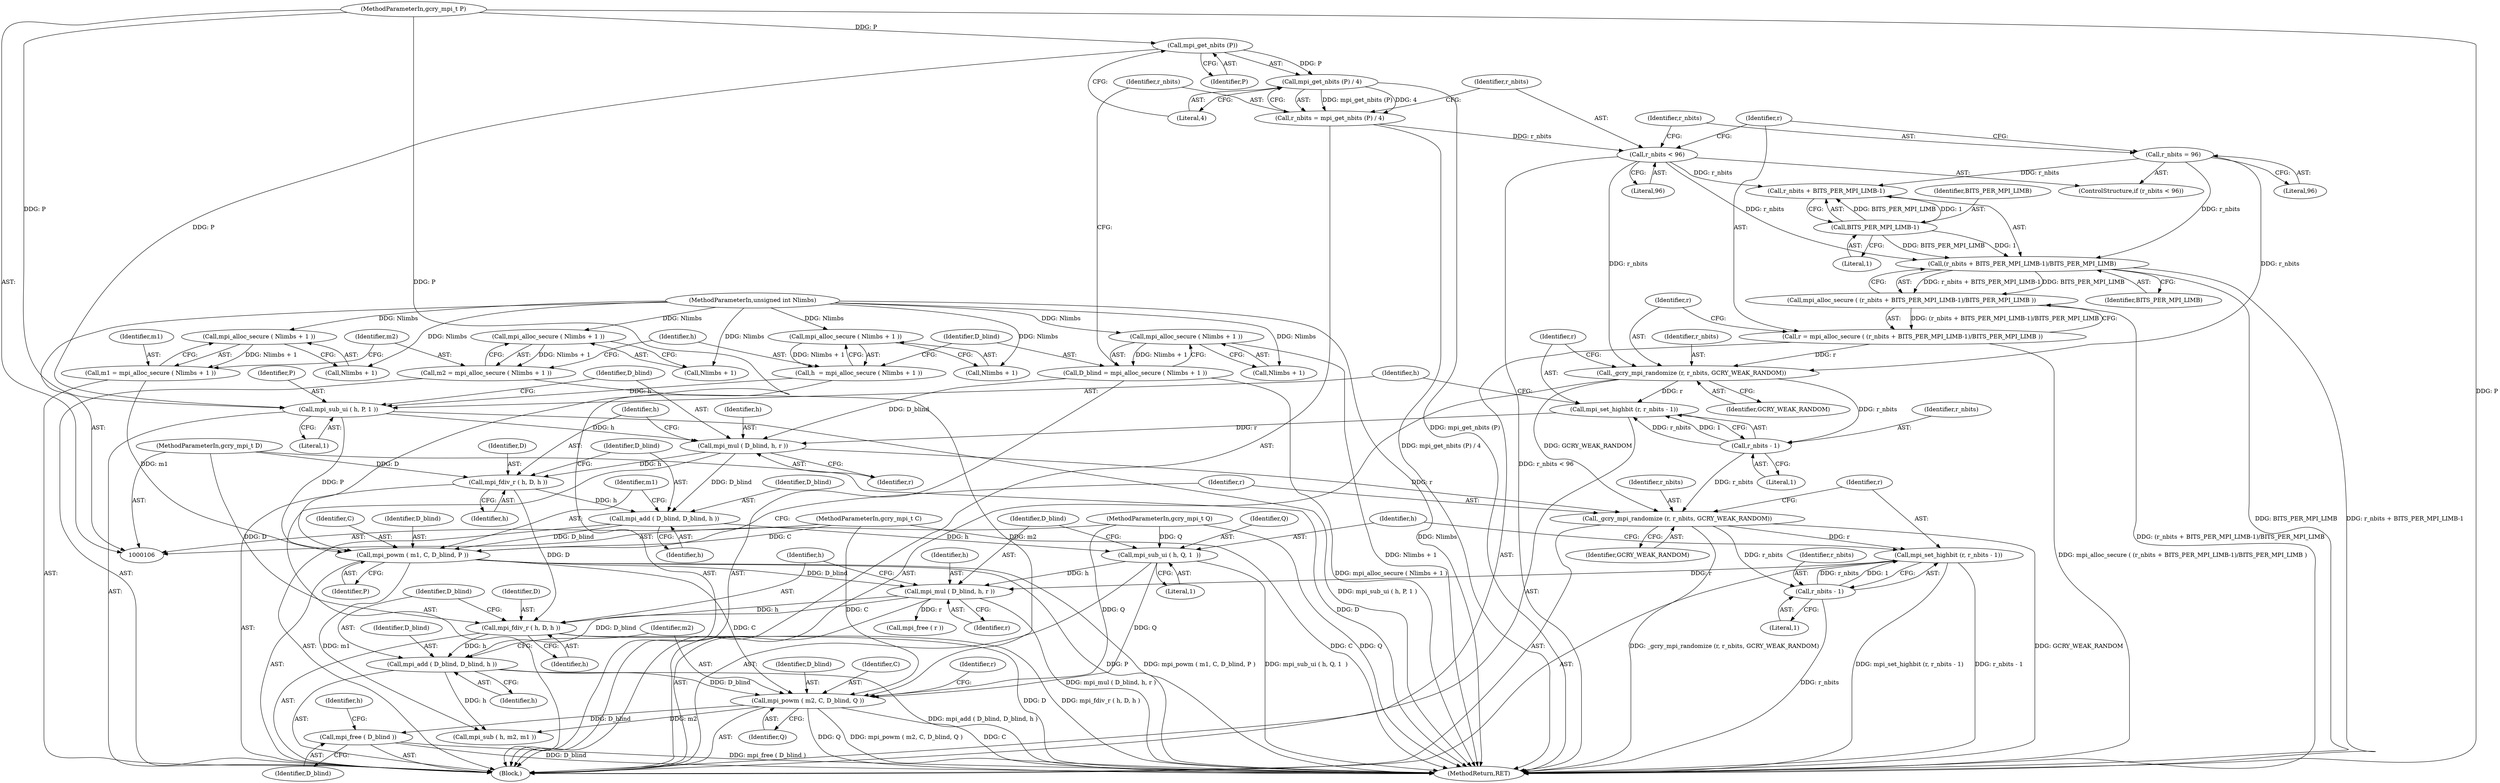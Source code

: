 digraph "0_gnupg_8725c99ffa41778f382ca97233183bcd687bb0ce@API" {
"1000230" [label="(Call,mpi_free ( D_blind ))"];
"1000223" [label="(Call,mpi_powm ( m2, C, D_blind, Q ))"];
"1000123" [label="(Call,m2 = mpi_alloc_secure ( Nlimbs + 1 ))"];
"1000125" [label="(Call,mpi_alloc_secure ( Nlimbs + 1 ))"];
"1000110" [label="(MethodParameterIn,unsigned int Nlimbs)"];
"1000193" [label="(Call,mpi_powm ( m1, C, D_blind, P ))"];
"1000116" [label="(Call,m1 = mpi_alloc_secure ( Nlimbs + 1 ))"];
"1000118" [label="(Call,mpi_alloc_secure ( Nlimbs + 1 ))"];
"1000108" [label="(MethodParameterIn,gcry_mpi_t C)"];
"1000189" [label="(Call,mpi_add ( D_blind, D_blind, h ))"];
"1000181" [label="(Call,mpi_mul ( D_blind, h, r ))"];
"1000137" [label="(Call,D_blind = mpi_alloc_secure ( Nlimbs + 1 ))"];
"1000139" [label="(Call,mpi_alloc_secure ( Nlimbs + 1 ))"];
"1000177" [label="(Call,mpi_sub_ui ( h, P, 1 ))"];
"1000130" [label="(Call,h  = mpi_alloc_secure ( Nlimbs + 1 ))"];
"1000132" [label="(Call,mpi_alloc_secure ( Nlimbs + 1 ))"];
"1000148" [label="(Call,mpi_get_nbits (P))"];
"1000111" [label="(MethodParameterIn,gcry_mpi_t P)"];
"1000172" [label="(Call,mpi_set_highbit (r, r_nbits - 1))"];
"1000168" [label="(Call,_gcry_mpi_randomize (r, r_nbits, GCRY_WEAK_RANDOM))"];
"1000158" [label="(Call,r = mpi_alloc_secure ( (r_nbits + BITS_PER_MPI_LIMB-1)/BITS_PER_MPI_LIMB ))"];
"1000160" [label="(Call,mpi_alloc_secure ( (r_nbits + BITS_PER_MPI_LIMB-1)/BITS_PER_MPI_LIMB ))"];
"1000161" [label="(Call,(r_nbits + BITS_PER_MPI_LIMB-1)/BITS_PER_MPI_LIMB)"];
"1000152" [label="(Call,r_nbits < 96)"];
"1000145" [label="(Call,r_nbits = mpi_get_nbits (P) / 4)"];
"1000147" [label="(Call,mpi_get_nbits (P) / 4)"];
"1000155" [label="(Call,r_nbits = 96)"];
"1000164" [label="(Call,BITS_PER_MPI_LIMB-1)"];
"1000174" [label="(Call,r_nbits - 1)"];
"1000185" [label="(Call,mpi_fdiv_r ( h, D, h ))"];
"1000109" [label="(MethodParameterIn,gcry_mpi_t D)"];
"1000219" [label="(Call,mpi_add ( D_blind, D_blind, h ))"];
"1000211" [label="(Call,mpi_mul ( D_blind, h, r ))"];
"1000207" [label="(Call,mpi_sub_ui ( h, Q, 1  ))"];
"1000112" [label="(MethodParameterIn,gcry_mpi_t Q)"];
"1000202" [label="(Call,mpi_set_highbit (r, r_nbits - 1))"];
"1000198" [label="(Call,_gcry_mpi_randomize (r, r_nbits, GCRY_WEAK_RANDOM))"];
"1000204" [label="(Call,r_nbits - 1)"];
"1000215" [label="(Call,mpi_fdiv_r ( h, D, h ))"];
"1000232" [label="(Call,mpi_sub ( h, m2, m1 ))"];
"1000230" [label="(Call,mpi_free ( D_blind ))"];
"1000181" [label="(Call,mpi_mul ( D_blind, h, r ))"];
"1000139" [label="(Call,mpi_alloc_secure ( Nlimbs + 1 ))"];
"1000126" [label="(Call,Nlimbs + 1)"];
"1000177" [label="(Call,mpi_sub_ui ( h, P, 1 ))"];
"1000217" [label="(Identifier,D)"];
"1000201" [label="(Identifier,GCRY_WEAK_RANDOM)"];
"1000149" [label="(Identifier,P)"];
"1000206" [label="(Literal,1)"];
"1000209" [label="(Identifier,Q)"];
"1000182" [label="(Identifier,D_blind)"];
"1000157" [label="(Literal,96)"];
"1000131" [label="(Identifier,h)"];
"1000211" [label="(Call,mpi_mul ( D_blind, h, r ))"];
"1000221" [label="(Identifier,D_blind)"];
"1000219" [label="(Call,mpi_add ( D_blind, D_blind, h ))"];
"1000158" [label="(Call,r = mpi_alloc_secure ( (r_nbits + BITS_PER_MPI_LIMB-1)/BITS_PER_MPI_LIMB ))"];
"1000199" [label="(Identifier,r)"];
"1000132" [label="(Call,mpi_alloc_secure ( Nlimbs + 1 ))"];
"1000125" [label="(Call,mpi_alloc_secure ( Nlimbs + 1 ))"];
"1000159" [label="(Identifier,r)"];
"1000183" [label="(Identifier,h)"];
"1000204" [label="(Call,r_nbits - 1)"];
"1000184" [label="(Identifier,r)"];
"1000161" [label="(Call,(r_nbits + BITS_PER_MPI_LIMB-1)/BITS_PER_MPI_LIMB)"];
"1000146" [label="(Identifier,r_nbits)"];
"1000178" [label="(Identifier,h)"];
"1000226" [label="(Identifier,D_blind)"];
"1000110" [label="(MethodParameterIn,unsigned int Nlimbs)"];
"1000196" [label="(Identifier,D_blind)"];
"1000233" [label="(Identifier,h)"];
"1000203" [label="(Identifier,r)"];
"1000187" [label="(Identifier,D)"];
"1000119" [label="(Call,Nlimbs + 1)"];
"1000228" [label="(Call,mpi_free ( r ))"];
"1000225" [label="(Identifier,C)"];
"1000190" [label="(Identifier,D_blind)"];
"1000160" [label="(Call,mpi_alloc_secure ( (r_nbits + BITS_PER_MPI_LIMB-1)/BITS_PER_MPI_LIMB ))"];
"1000166" [label="(Literal,1)"];
"1000174" [label="(Call,r_nbits - 1)"];
"1000153" [label="(Identifier,r_nbits)"];
"1000167" [label="(Identifier,BITS_PER_MPI_LIMB)"];
"1000223" [label="(Call,mpi_powm ( m2, C, D_blind, Q ))"];
"1000130" [label="(Call,h  = mpi_alloc_secure ( Nlimbs + 1 ))"];
"1000170" [label="(Identifier,r_nbits)"];
"1000168" [label="(Call,_gcry_mpi_randomize (r, r_nbits, GCRY_WEAK_RANDOM))"];
"1000215" [label="(Call,mpi_fdiv_r ( h, D, h ))"];
"1000188" [label="(Identifier,h)"];
"1000180" [label="(Literal,1)"];
"1000208" [label="(Identifier,h)"];
"1000133" [label="(Call,Nlimbs + 1)"];
"1000185" [label="(Call,mpi_fdiv_r ( h, D, h ))"];
"1000218" [label="(Identifier,h)"];
"1000109" [label="(MethodParameterIn,gcry_mpi_t D)"];
"1000154" [label="(Literal,96)"];
"1000112" [label="(MethodParameterIn,gcry_mpi_t Q)"];
"1000193" [label="(Call,mpi_powm ( m1, C, D_blind, P ))"];
"1000118" [label="(Call,mpi_alloc_secure ( Nlimbs + 1 ))"];
"1000155" [label="(Call,r_nbits = 96)"];
"1000213" [label="(Identifier,h)"];
"1000111" [label="(MethodParameterIn,gcry_mpi_t P)"];
"1000145" [label="(Call,r_nbits = mpi_get_nbits (P) / 4)"];
"1000137" [label="(Call,D_blind = mpi_alloc_secure ( Nlimbs + 1 ))"];
"1000123" [label="(Call,m2 = mpi_alloc_secure ( Nlimbs + 1 ))"];
"1000200" [label="(Identifier,r_nbits)"];
"1000162" [label="(Call,r_nbits + BITS_PER_MPI_LIMB-1)"];
"1000210" [label="(Literal,1)"];
"1000117" [label="(Identifier,m1)"];
"1000212" [label="(Identifier,D_blind)"];
"1000152" [label="(Call,r_nbits < 96)"];
"1000220" [label="(Identifier,D_blind)"];
"1000164" [label="(Call,BITS_PER_MPI_LIMB-1)"];
"1000147" [label="(Call,mpi_get_nbits (P) / 4)"];
"1000195" [label="(Identifier,C)"];
"1000205" [label="(Identifier,r_nbits)"];
"1000140" [label="(Call,Nlimbs + 1)"];
"1000192" [label="(Identifier,h)"];
"1000124" [label="(Identifier,m2)"];
"1000179" [label="(Identifier,P)"];
"1000169" [label="(Identifier,r)"];
"1000222" [label="(Identifier,h)"];
"1000194" [label="(Identifier,m1)"];
"1000207" [label="(Call,mpi_sub_ui ( h, Q, 1  ))"];
"1000216" [label="(Identifier,h)"];
"1000175" [label="(Identifier,r_nbits)"];
"1000227" [label="(Identifier,Q)"];
"1000224" [label="(Identifier,m2)"];
"1000186" [label="(Identifier,h)"];
"1000116" [label="(Call,m1 = mpi_alloc_secure ( Nlimbs + 1 ))"];
"1000138" [label="(Identifier,D_blind)"];
"1000114" [label="(Block,)"];
"1000171" [label="(Identifier,GCRY_WEAK_RANDOM)"];
"1000156" [label="(Identifier,r_nbits)"];
"1000202" [label="(Call,mpi_set_highbit (r, r_nbits - 1))"];
"1000173" [label="(Identifier,r)"];
"1000172" [label="(Call,mpi_set_highbit (r, r_nbits - 1))"];
"1000198" [label="(Call,_gcry_mpi_randomize (r, r_nbits, GCRY_WEAK_RANDOM))"];
"1000148" [label="(Call,mpi_get_nbits (P))"];
"1000176" [label="(Literal,1)"];
"1000197" [label="(Identifier,P)"];
"1000284" [label="(MethodReturn,RET)"];
"1000231" [label="(Identifier,D_blind)"];
"1000189" [label="(Call,mpi_add ( D_blind, D_blind, h ))"];
"1000151" [label="(ControlStructure,if (r_nbits < 96))"];
"1000214" [label="(Identifier,r)"];
"1000229" [label="(Identifier,r)"];
"1000165" [label="(Identifier,BITS_PER_MPI_LIMB)"];
"1000108" [label="(MethodParameterIn,gcry_mpi_t C)"];
"1000150" [label="(Literal,4)"];
"1000191" [label="(Identifier,D_blind)"];
"1000230" -> "1000114"  [label="AST: "];
"1000230" -> "1000231"  [label="CFG: "];
"1000231" -> "1000230"  [label="AST: "];
"1000233" -> "1000230"  [label="CFG: "];
"1000230" -> "1000284"  [label="DDG: D_blind"];
"1000230" -> "1000284"  [label="DDG: mpi_free ( D_blind )"];
"1000223" -> "1000230"  [label="DDG: D_blind"];
"1000223" -> "1000114"  [label="AST: "];
"1000223" -> "1000227"  [label="CFG: "];
"1000224" -> "1000223"  [label="AST: "];
"1000225" -> "1000223"  [label="AST: "];
"1000226" -> "1000223"  [label="AST: "];
"1000227" -> "1000223"  [label="AST: "];
"1000229" -> "1000223"  [label="CFG: "];
"1000223" -> "1000284"  [label="DDG: C"];
"1000223" -> "1000284"  [label="DDG: Q"];
"1000223" -> "1000284"  [label="DDG: mpi_powm ( m2, C, D_blind, Q )"];
"1000123" -> "1000223"  [label="DDG: m2"];
"1000193" -> "1000223"  [label="DDG: C"];
"1000108" -> "1000223"  [label="DDG: C"];
"1000219" -> "1000223"  [label="DDG: D_blind"];
"1000207" -> "1000223"  [label="DDG: Q"];
"1000112" -> "1000223"  [label="DDG: Q"];
"1000223" -> "1000232"  [label="DDG: m2"];
"1000123" -> "1000114"  [label="AST: "];
"1000123" -> "1000125"  [label="CFG: "];
"1000124" -> "1000123"  [label="AST: "];
"1000125" -> "1000123"  [label="AST: "];
"1000131" -> "1000123"  [label="CFG: "];
"1000125" -> "1000123"  [label="DDG: Nlimbs + 1"];
"1000125" -> "1000126"  [label="CFG: "];
"1000126" -> "1000125"  [label="AST: "];
"1000110" -> "1000125"  [label="DDG: Nlimbs"];
"1000110" -> "1000106"  [label="AST: "];
"1000110" -> "1000284"  [label="DDG: Nlimbs"];
"1000110" -> "1000118"  [label="DDG: Nlimbs"];
"1000110" -> "1000119"  [label="DDG: Nlimbs"];
"1000110" -> "1000126"  [label="DDG: Nlimbs"];
"1000110" -> "1000132"  [label="DDG: Nlimbs"];
"1000110" -> "1000133"  [label="DDG: Nlimbs"];
"1000110" -> "1000139"  [label="DDG: Nlimbs"];
"1000110" -> "1000140"  [label="DDG: Nlimbs"];
"1000193" -> "1000114"  [label="AST: "];
"1000193" -> "1000197"  [label="CFG: "];
"1000194" -> "1000193"  [label="AST: "];
"1000195" -> "1000193"  [label="AST: "];
"1000196" -> "1000193"  [label="AST: "];
"1000197" -> "1000193"  [label="AST: "];
"1000199" -> "1000193"  [label="CFG: "];
"1000193" -> "1000284"  [label="DDG: P"];
"1000193" -> "1000284"  [label="DDG: mpi_powm ( m1, C, D_blind, P )"];
"1000116" -> "1000193"  [label="DDG: m1"];
"1000108" -> "1000193"  [label="DDG: C"];
"1000189" -> "1000193"  [label="DDG: D_blind"];
"1000177" -> "1000193"  [label="DDG: P"];
"1000111" -> "1000193"  [label="DDG: P"];
"1000193" -> "1000211"  [label="DDG: D_blind"];
"1000193" -> "1000232"  [label="DDG: m1"];
"1000116" -> "1000114"  [label="AST: "];
"1000116" -> "1000118"  [label="CFG: "];
"1000117" -> "1000116"  [label="AST: "];
"1000118" -> "1000116"  [label="AST: "];
"1000124" -> "1000116"  [label="CFG: "];
"1000118" -> "1000116"  [label="DDG: Nlimbs + 1"];
"1000118" -> "1000119"  [label="CFG: "];
"1000119" -> "1000118"  [label="AST: "];
"1000108" -> "1000106"  [label="AST: "];
"1000108" -> "1000284"  [label="DDG: C"];
"1000189" -> "1000114"  [label="AST: "];
"1000189" -> "1000192"  [label="CFG: "];
"1000190" -> "1000189"  [label="AST: "];
"1000191" -> "1000189"  [label="AST: "];
"1000192" -> "1000189"  [label="AST: "];
"1000194" -> "1000189"  [label="CFG: "];
"1000181" -> "1000189"  [label="DDG: D_blind"];
"1000185" -> "1000189"  [label="DDG: h"];
"1000189" -> "1000207"  [label="DDG: h"];
"1000181" -> "1000114"  [label="AST: "];
"1000181" -> "1000184"  [label="CFG: "];
"1000182" -> "1000181"  [label="AST: "];
"1000183" -> "1000181"  [label="AST: "];
"1000184" -> "1000181"  [label="AST: "];
"1000186" -> "1000181"  [label="CFG: "];
"1000137" -> "1000181"  [label="DDG: D_blind"];
"1000177" -> "1000181"  [label="DDG: h"];
"1000172" -> "1000181"  [label="DDG: r"];
"1000181" -> "1000185"  [label="DDG: h"];
"1000181" -> "1000198"  [label="DDG: r"];
"1000137" -> "1000114"  [label="AST: "];
"1000137" -> "1000139"  [label="CFG: "];
"1000138" -> "1000137"  [label="AST: "];
"1000139" -> "1000137"  [label="AST: "];
"1000146" -> "1000137"  [label="CFG: "];
"1000137" -> "1000284"  [label="DDG: mpi_alloc_secure ( Nlimbs + 1 )"];
"1000139" -> "1000137"  [label="DDG: Nlimbs + 1"];
"1000139" -> "1000140"  [label="CFG: "];
"1000140" -> "1000139"  [label="AST: "];
"1000139" -> "1000284"  [label="DDG: Nlimbs + 1"];
"1000177" -> "1000114"  [label="AST: "];
"1000177" -> "1000180"  [label="CFG: "];
"1000178" -> "1000177"  [label="AST: "];
"1000179" -> "1000177"  [label="AST: "];
"1000180" -> "1000177"  [label="AST: "];
"1000182" -> "1000177"  [label="CFG: "];
"1000177" -> "1000284"  [label="DDG: mpi_sub_ui ( h, P, 1 )"];
"1000130" -> "1000177"  [label="DDG: h"];
"1000148" -> "1000177"  [label="DDG: P"];
"1000111" -> "1000177"  [label="DDG: P"];
"1000130" -> "1000114"  [label="AST: "];
"1000130" -> "1000132"  [label="CFG: "];
"1000131" -> "1000130"  [label="AST: "];
"1000132" -> "1000130"  [label="AST: "];
"1000138" -> "1000130"  [label="CFG: "];
"1000132" -> "1000130"  [label="DDG: Nlimbs + 1"];
"1000132" -> "1000133"  [label="CFG: "];
"1000133" -> "1000132"  [label="AST: "];
"1000148" -> "1000147"  [label="AST: "];
"1000148" -> "1000149"  [label="CFG: "];
"1000149" -> "1000148"  [label="AST: "];
"1000150" -> "1000148"  [label="CFG: "];
"1000148" -> "1000147"  [label="DDG: P"];
"1000111" -> "1000148"  [label="DDG: P"];
"1000111" -> "1000106"  [label="AST: "];
"1000111" -> "1000284"  [label="DDG: P"];
"1000172" -> "1000114"  [label="AST: "];
"1000172" -> "1000174"  [label="CFG: "];
"1000173" -> "1000172"  [label="AST: "];
"1000174" -> "1000172"  [label="AST: "];
"1000178" -> "1000172"  [label="CFG: "];
"1000168" -> "1000172"  [label="DDG: r"];
"1000174" -> "1000172"  [label="DDG: r_nbits"];
"1000174" -> "1000172"  [label="DDG: 1"];
"1000168" -> "1000114"  [label="AST: "];
"1000168" -> "1000171"  [label="CFG: "];
"1000169" -> "1000168"  [label="AST: "];
"1000170" -> "1000168"  [label="AST: "];
"1000171" -> "1000168"  [label="AST: "];
"1000173" -> "1000168"  [label="CFG: "];
"1000158" -> "1000168"  [label="DDG: r"];
"1000152" -> "1000168"  [label="DDG: r_nbits"];
"1000155" -> "1000168"  [label="DDG: r_nbits"];
"1000168" -> "1000174"  [label="DDG: r_nbits"];
"1000168" -> "1000198"  [label="DDG: GCRY_WEAK_RANDOM"];
"1000158" -> "1000114"  [label="AST: "];
"1000158" -> "1000160"  [label="CFG: "];
"1000159" -> "1000158"  [label="AST: "];
"1000160" -> "1000158"  [label="AST: "];
"1000169" -> "1000158"  [label="CFG: "];
"1000158" -> "1000284"  [label="DDG: mpi_alloc_secure ( (r_nbits + BITS_PER_MPI_LIMB-1)/BITS_PER_MPI_LIMB )"];
"1000160" -> "1000158"  [label="DDG: (r_nbits + BITS_PER_MPI_LIMB-1)/BITS_PER_MPI_LIMB"];
"1000160" -> "1000161"  [label="CFG: "];
"1000161" -> "1000160"  [label="AST: "];
"1000160" -> "1000284"  [label="DDG: (r_nbits + BITS_PER_MPI_LIMB-1)/BITS_PER_MPI_LIMB"];
"1000161" -> "1000160"  [label="DDG: r_nbits + BITS_PER_MPI_LIMB-1"];
"1000161" -> "1000160"  [label="DDG: BITS_PER_MPI_LIMB"];
"1000161" -> "1000167"  [label="CFG: "];
"1000162" -> "1000161"  [label="AST: "];
"1000167" -> "1000161"  [label="AST: "];
"1000161" -> "1000284"  [label="DDG: BITS_PER_MPI_LIMB"];
"1000161" -> "1000284"  [label="DDG: r_nbits + BITS_PER_MPI_LIMB-1"];
"1000152" -> "1000161"  [label="DDG: r_nbits"];
"1000155" -> "1000161"  [label="DDG: r_nbits"];
"1000164" -> "1000161"  [label="DDG: BITS_PER_MPI_LIMB"];
"1000164" -> "1000161"  [label="DDG: 1"];
"1000152" -> "1000151"  [label="AST: "];
"1000152" -> "1000154"  [label="CFG: "];
"1000153" -> "1000152"  [label="AST: "];
"1000154" -> "1000152"  [label="AST: "];
"1000156" -> "1000152"  [label="CFG: "];
"1000159" -> "1000152"  [label="CFG: "];
"1000152" -> "1000284"  [label="DDG: r_nbits < 96"];
"1000145" -> "1000152"  [label="DDG: r_nbits"];
"1000152" -> "1000162"  [label="DDG: r_nbits"];
"1000145" -> "1000114"  [label="AST: "];
"1000145" -> "1000147"  [label="CFG: "];
"1000146" -> "1000145"  [label="AST: "];
"1000147" -> "1000145"  [label="AST: "];
"1000153" -> "1000145"  [label="CFG: "];
"1000145" -> "1000284"  [label="DDG: mpi_get_nbits (P) / 4"];
"1000147" -> "1000145"  [label="DDG: mpi_get_nbits (P)"];
"1000147" -> "1000145"  [label="DDG: 4"];
"1000147" -> "1000150"  [label="CFG: "];
"1000150" -> "1000147"  [label="AST: "];
"1000147" -> "1000284"  [label="DDG: mpi_get_nbits (P)"];
"1000155" -> "1000151"  [label="AST: "];
"1000155" -> "1000157"  [label="CFG: "];
"1000156" -> "1000155"  [label="AST: "];
"1000157" -> "1000155"  [label="AST: "];
"1000159" -> "1000155"  [label="CFG: "];
"1000155" -> "1000162"  [label="DDG: r_nbits"];
"1000164" -> "1000162"  [label="AST: "];
"1000164" -> "1000166"  [label="CFG: "];
"1000165" -> "1000164"  [label="AST: "];
"1000166" -> "1000164"  [label="AST: "];
"1000162" -> "1000164"  [label="CFG: "];
"1000164" -> "1000162"  [label="DDG: BITS_PER_MPI_LIMB"];
"1000164" -> "1000162"  [label="DDG: 1"];
"1000174" -> "1000176"  [label="CFG: "];
"1000175" -> "1000174"  [label="AST: "];
"1000176" -> "1000174"  [label="AST: "];
"1000174" -> "1000198"  [label="DDG: r_nbits"];
"1000185" -> "1000114"  [label="AST: "];
"1000185" -> "1000188"  [label="CFG: "];
"1000186" -> "1000185"  [label="AST: "];
"1000187" -> "1000185"  [label="AST: "];
"1000188" -> "1000185"  [label="AST: "];
"1000190" -> "1000185"  [label="CFG: "];
"1000109" -> "1000185"  [label="DDG: D"];
"1000185" -> "1000215"  [label="DDG: D"];
"1000109" -> "1000106"  [label="AST: "];
"1000109" -> "1000284"  [label="DDG: D"];
"1000109" -> "1000215"  [label="DDG: D"];
"1000219" -> "1000114"  [label="AST: "];
"1000219" -> "1000222"  [label="CFG: "];
"1000220" -> "1000219"  [label="AST: "];
"1000221" -> "1000219"  [label="AST: "];
"1000222" -> "1000219"  [label="AST: "];
"1000224" -> "1000219"  [label="CFG: "];
"1000219" -> "1000284"  [label="DDG: mpi_add ( D_blind, D_blind, h )"];
"1000211" -> "1000219"  [label="DDG: D_blind"];
"1000215" -> "1000219"  [label="DDG: h"];
"1000219" -> "1000232"  [label="DDG: h"];
"1000211" -> "1000114"  [label="AST: "];
"1000211" -> "1000214"  [label="CFG: "];
"1000212" -> "1000211"  [label="AST: "];
"1000213" -> "1000211"  [label="AST: "];
"1000214" -> "1000211"  [label="AST: "];
"1000216" -> "1000211"  [label="CFG: "];
"1000211" -> "1000284"  [label="DDG: mpi_mul ( D_blind, h, r )"];
"1000207" -> "1000211"  [label="DDG: h"];
"1000202" -> "1000211"  [label="DDG: r"];
"1000211" -> "1000215"  [label="DDG: h"];
"1000211" -> "1000228"  [label="DDG: r"];
"1000207" -> "1000114"  [label="AST: "];
"1000207" -> "1000210"  [label="CFG: "];
"1000208" -> "1000207"  [label="AST: "];
"1000209" -> "1000207"  [label="AST: "];
"1000210" -> "1000207"  [label="AST: "];
"1000212" -> "1000207"  [label="CFG: "];
"1000207" -> "1000284"  [label="DDG: mpi_sub_ui ( h, Q, 1  )"];
"1000112" -> "1000207"  [label="DDG: Q"];
"1000112" -> "1000106"  [label="AST: "];
"1000112" -> "1000284"  [label="DDG: Q"];
"1000202" -> "1000114"  [label="AST: "];
"1000202" -> "1000204"  [label="CFG: "];
"1000203" -> "1000202"  [label="AST: "];
"1000204" -> "1000202"  [label="AST: "];
"1000208" -> "1000202"  [label="CFG: "];
"1000202" -> "1000284"  [label="DDG: mpi_set_highbit (r, r_nbits - 1)"];
"1000202" -> "1000284"  [label="DDG: r_nbits - 1"];
"1000198" -> "1000202"  [label="DDG: r"];
"1000204" -> "1000202"  [label="DDG: r_nbits"];
"1000204" -> "1000202"  [label="DDG: 1"];
"1000198" -> "1000114"  [label="AST: "];
"1000198" -> "1000201"  [label="CFG: "];
"1000199" -> "1000198"  [label="AST: "];
"1000200" -> "1000198"  [label="AST: "];
"1000201" -> "1000198"  [label="AST: "];
"1000203" -> "1000198"  [label="CFG: "];
"1000198" -> "1000284"  [label="DDG: GCRY_WEAK_RANDOM"];
"1000198" -> "1000284"  [label="DDG: _gcry_mpi_randomize (r, r_nbits, GCRY_WEAK_RANDOM)"];
"1000198" -> "1000204"  [label="DDG: r_nbits"];
"1000204" -> "1000206"  [label="CFG: "];
"1000205" -> "1000204"  [label="AST: "];
"1000206" -> "1000204"  [label="AST: "];
"1000204" -> "1000284"  [label="DDG: r_nbits"];
"1000215" -> "1000114"  [label="AST: "];
"1000215" -> "1000218"  [label="CFG: "];
"1000216" -> "1000215"  [label="AST: "];
"1000217" -> "1000215"  [label="AST: "];
"1000218" -> "1000215"  [label="AST: "];
"1000220" -> "1000215"  [label="CFG: "];
"1000215" -> "1000284"  [label="DDG: D"];
"1000215" -> "1000284"  [label="DDG: mpi_fdiv_r ( h, D, h )"];
}
